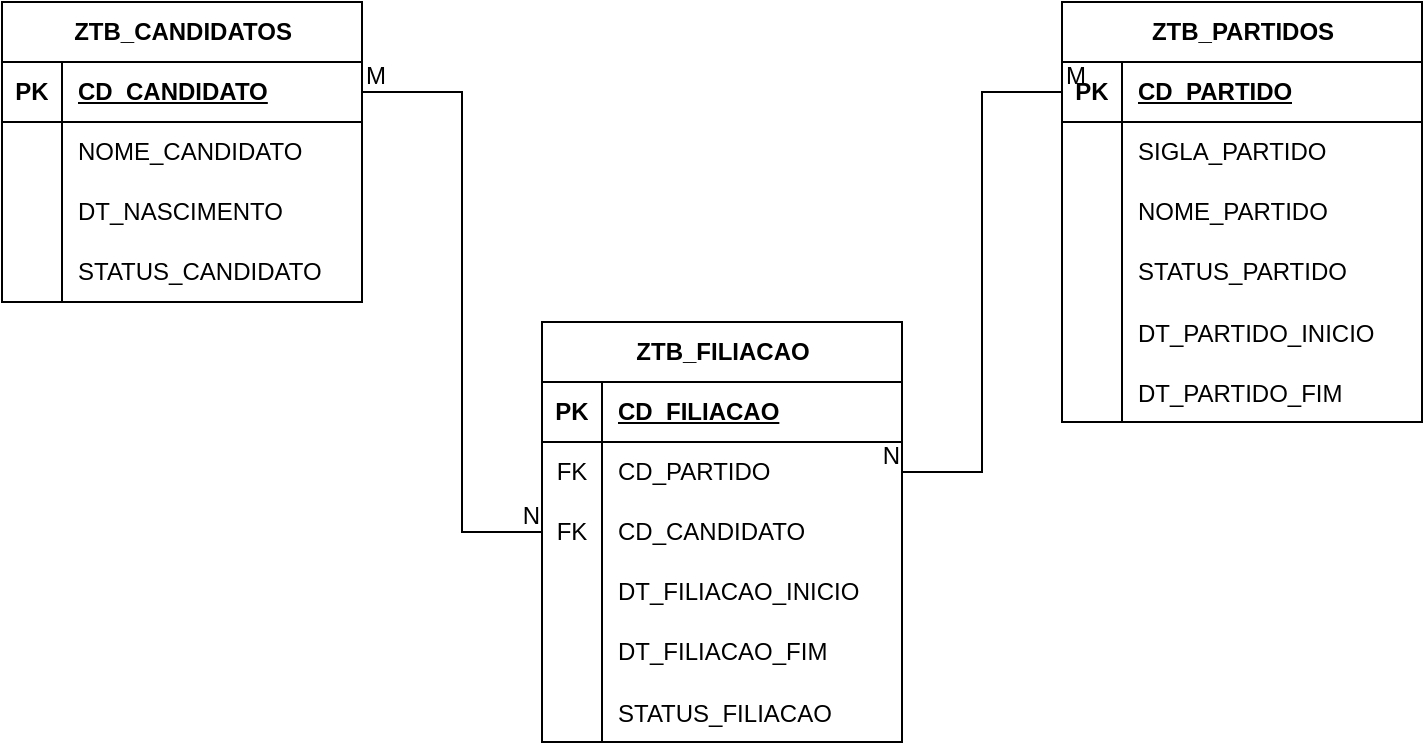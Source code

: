 <mxfile version="27.0.5">
  <diagram name="Página-1" id="LHLdbYDLwKnlRNUfdSUE">
    <mxGraphModel dx="1034" dy="570" grid="1" gridSize="10" guides="1" tooltips="1" connect="1" arrows="1" fold="1" page="1" pageScale="1" pageWidth="827" pageHeight="1169" math="0" shadow="0">
      <root>
        <mxCell id="0" />
        <mxCell id="1" parent="0" />
        <mxCell id="QNLO_LJFm2-wGWJ0qcla-3" value="ZTB_CANDIDATOS" style="shape=table;startSize=30;container=1;collapsible=1;childLayout=tableLayout;fixedRows=1;rowLines=0;fontStyle=1;align=center;resizeLast=1;html=1;" vertex="1" parent="1">
          <mxGeometry x="40" y="80" width="180" height="150" as="geometry" />
        </mxCell>
        <mxCell id="QNLO_LJFm2-wGWJ0qcla-4" value="" style="shape=tableRow;horizontal=0;startSize=0;swimlaneHead=0;swimlaneBody=0;fillColor=none;collapsible=0;dropTarget=0;points=[[0,0.5],[1,0.5]];portConstraint=eastwest;top=0;left=0;right=0;bottom=1;" vertex="1" parent="QNLO_LJFm2-wGWJ0qcla-3">
          <mxGeometry y="30" width="180" height="30" as="geometry" />
        </mxCell>
        <mxCell id="QNLO_LJFm2-wGWJ0qcla-5" value="PK" style="shape=partialRectangle;connectable=0;fillColor=none;top=0;left=0;bottom=0;right=0;fontStyle=1;overflow=hidden;whiteSpace=wrap;html=1;" vertex="1" parent="QNLO_LJFm2-wGWJ0qcla-4">
          <mxGeometry width="30" height="30" as="geometry">
            <mxRectangle width="30" height="30" as="alternateBounds" />
          </mxGeometry>
        </mxCell>
        <mxCell id="QNLO_LJFm2-wGWJ0qcla-6" value="CD_CANDIDATO" style="shape=partialRectangle;connectable=0;fillColor=none;top=0;left=0;bottom=0;right=0;align=left;spacingLeft=6;fontStyle=5;overflow=hidden;whiteSpace=wrap;html=1;" vertex="1" parent="QNLO_LJFm2-wGWJ0qcla-4">
          <mxGeometry x="30" width="150" height="30" as="geometry">
            <mxRectangle width="150" height="30" as="alternateBounds" />
          </mxGeometry>
        </mxCell>
        <mxCell id="QNLO_LJFm2-wGWJ0qcla-7" value="" style="shape=tableRow;horizontal=0;startSize=0;swimlaneHead=0;swimlaneBody=0;fillColor=none;collapsible=0;dropTarget=0;points=[[0,0.5],[1,0.5]];portConstraint=eastwest;top=0;left=0;right=0;bottom=0;" vertex="1" parent="QNLO_LJFm2-wGWJ0qcla-3">
          <mxGeometry y="60" width="180" height="30" as="geometry" />
        </mxCell>
        <mxCell id="QNLO_LJFm2-wGWJ0qcla-8" value="" style="shape=partialRectangle;connectable=0;fillColor=none;top=0;left=0;bottom=0;right=0;editable=1;overflow=hidden;whiteSpace=wrap;html=1;" vertex="1" parent="QNLO_LJFm2-wGWJ0qcla-7">
          <mxGeometry width="30" height="30" as="geometry">
            <mxRectangle width="30" height="30" as="alternateBounds" />
          </mxGeometry>
        </mxCell>
        <mxCell id="QNLO_LJFm2-wGWJ0qcla-9" value="NOME_CANDIDATO" style="shape=partialRectangle;connectable=0;fillColor=none;top=0;left=0;bottom=0;right=0;align=left;spacingLeft=6;overflow=hidden;whiteSpace=wrap;html=1;" vertex="1" parent="QNLO_LJFm2-wGWJ0qcla-7">
          <mxGeometry x="30" width="150" height="30" as="geometry">
            <mxRectangle width="150" height="30" as="alternateBounds" />
          </mxGeometry>
        </mxCell>
        <mxCell id="QNLO_LJFm2-wGWJ0qcla-10" value="" style="shape=tableRow;horizontal=0;startSize=0;swimlaneHead=0;swimlaneBody=0;fillColor=none;collapsible=0;dropTarget=0;points=[[0,0.5],[1,0.5]];portConstraint=eastwest;top=0;left=0;right=0;bottom=0;" vertex="1" parent="QNLO_LJFm2-wGWJ0qcla-3">
          <mxGeometry y="90" width="180" height="30" as="geometry" />
        </mxCell>
        <mxCell id="QNLO_LJFm2-wGWJ0qcla-11" value="" style="shape=partialRectangle;connectable=0;fillColor=none;top=0;left=0;bottom=0;right=0;editable=1;overflow=hidden;whiteSpace=wrap;html=1;" vertex="1" parent="QNLO_LJFm2-wGWJ0qcla-10">
          <mxGeometry width="30" height="30" as="geometry">
            <mxRectangle width="30" height="30" as="alternateBounds" />
          </mxGeometry>
        </mxCell>
        <mxCell id="QNLO_LJFm2-wGWJ0qcla-12" value="DT_NASCIMENTO" style="shape=partialRectangle;connectable=0;fillColor=none;top=0;left=0;bottom=0;right=0;align=left;spacingLeft=6;overflow=hidden;whiteSpace=wrap;html=1;" vertex="1" parent="QNLO_LJFm2-wGWJ0qcla-10">
          <mxGeometry x="30" width="150" height="30" as="geometry">
            <mxRectangle width="150" height="30" as="alternateBounds" />
          </mxGeometry>
        </mxCell>
        <mxCell id="QNLO_LJFm2-wGWJ0qcla-13" value="" style="shape=tableRow;horizontal=0;startSize=0;swimlaneHead=0;swimlaneBody=0;fillColor=none;collapsible=0;dropTarget=0;points=[[0,0.5],[1,0.5]];portConstraint=eastwest;top=0;left=0;right=0;bottom=0;" vertex="1" parent="QNLO_LJFm2-wGWJ0qcla-3">
          <mxGeometry y="120" width="180" height="30" as="geometry" />
        </mxCell>
        <mxCell id="QNLO_LJFm2-wGWJ0qcla-14" value="" style="shape=partialRectangle;connectable=0;fillColor=none;top=0;left=0;bottom=0;right=0;editable=1;overflow=hidden;whiteSpace=wrap;html=1;" vertex="1" parent="QNLO_LJFm2-wGWJ0qcla-13">
          <mxGeometry width="30" height="30" as="geometry">
            <mxRectangle width="30" height="30" as="alternateBounds" />
          </mxGeometry>
        </mxCell>
        <mxCell id="QNLO_LJFm2-wGWJ0qcla-15" value="STATUS_CANDIDATO" style="shape=partialRectangle;connectable=0;fillColor=none;top=0;left=0;bottom=0;right=0;align=left;spacingLeft=6;overflow=hidden;whiteSpace=wrap;html=1;" vertex="1" parent="QNLO_LJFm2-wGWJ0qcla-13">
          <mxGeometry x="30" width="150" height="30" as="geometry">
            <mxRectangle width="150" height="30" as="alternateBounds" />
          </mxGeometry>
        </mxCell>
        <mxCell id="QNLO_LJFm2-wGWJ0qcla-16" value="ZTB_PARTIDOS" style="shape=table;startSize=30;container=1;collapsible=1;childLayout=tableLayout;fixedRows=1;rowLines=0;fontStyle=1;align=center;resizeLast=1;html=1;" vertex="1" parent="1">
          <mxGeometry x="570" y="80" width="180" height="210" as="geometry" />
        </mxCell>
        <mxCell id="QNLO_LJFm2-wGWJ0qcla-17" value="" style="shape=tableRow;horizontal=0;startSize=0;swimlaneHead=0;swimlaneBody=0;fillColor=none;collapsible=0;dropTarget=0;points=[[0,0.5],[1,0.5]];portConstraint=eastwest;top=0;left=0;right=0;bottom=1;" vertex="1" parent="QNLO_LJFm2-wGWJ0qcla-16">
          <mxGeometry y="30" width="180" height="30" as="geometry" />
        </mxCell>
        <mxCell id="QNLO_LJFm2-wGWJ0qcla-18" value="PK" style="shape=partialRectangle;connectable=0;fillColor=none;top=0;left=0;bottom=0;right=0;fontStyle=1;overflow=hidden;whiteSpace=wrap;html=1;" vertex="1" parent="QNLO_LJFm2-wGWJ0qcla-17">
          <mxGeometry width="30" height="30" as="geometry">
            <mxRectangle width="30" height="30" as="alternateBounds" />
          </mxGeometry>
        </mxCell>
        <mxCell id="QNLO_LJFm2-wGWJ0qcla-19" value="CD_PARTIDO" style="shape=partialRectangle;connectable=0;fillColor=none;top=0;left=0;bottom=0;right=0;align=left;spacingLeft=6;fontStyle=5;overflow=hidden;whiteSpace=wrap;html=1;" vertex="1" parent="QNLO_LJFm2-wGWJ0qcla-17">
          <mxGeometry x="30" width="150" height="30" as="geometry">
            <mxRectangle width="150" height="30" as="alternateBounds" />
          </mxGeometry>
        </mxCell>
        <mxCell id="QNLO_LJFm2-wGWJ0qcla-20" value="" style="shape=tableRow;horizontal=0;startSize=0;swimlaneHead=0;swimlaneBody=0;fillColor=none;collapsible=0;dropTarget=0;points=[[0,0.5],[1,0.5]];portConstraint=eastwest;top=0;left=0;right=0;bottom=0;" vertex="1" parent="QNLO_LJFm2-wGWJ0qcla-16">
          <mxGeometry y="60" width="180" height="30" as="geometry" />
        </mxCell>
        <mxCell id="QNLO_LJFm2-wGWJ0qcla-21" value="" style="shape=partialRectangle;connectable=0;fillColor=none;top=0;left=0;bottom=0;right=0;editable=1;overflow=hidden;whiteSpace=wrap;html=1;" vertex="1" parent="QNLO_LJFm2-wGWJ0qcla-20">
          <mxGeometry width="30" height="30" as="geometry">
            <mxRectangle width="30" height="30" as="alternateBounds" />
          </mxGeometry>
        </mxCell>
        <mxCell id="QNLO_LJFm2-wGWJ0qcla-22" value="SIGLA_PARTIDO" style="shape=partialRectangle;connectable=0;fillColor=none;top=0;left=0;bottom=0;right=0;align=left;spacingLeft=6;overflow=hidden;whiteSpace=wrap;html=1;" vertex="1" parent="QNLO_LJFm2-wGWJ0qcla-20">
          <mxGeometry x="30" width="150" height="30" as="geometry">
            <mxRectangle width="150" height="30" as="alternateBounds" />
          </mxGeometry>
        </mxCell>
        <mxCell id="QNLO_LJFm2-wGWJ0qcla-23" value="" style="shape=tableRow;horizontal=0;startSize=0;swimlaneHead=0;swimlaneBody=0;fillColor=none;collapsible=0;dropTarget=0;points=[[0,0.5],[1,0.5]];portConstraint=eastwest;top=0;left=0;right=0;bottom=0;" vertex="1" parent="QNLO_LJFm2-wGWJ0qcla-16">
          <mxGeometry y="90" width="180" height="30" as="geometry" />
        </mxCell>
        <mxCell id="QNLO_LJFm2-wGWJ0qcla-24" value="" style="shape=partialRectangle;connectable=0;fillColor=none;top=0;left=0;bottom=0;right=0;editable=1;overflow=hidden;whiteSpace=wrap;html=1;" vertex="1" parent="QNLO_LJFm2-wGWJ0qcla-23">
          <mxGeometry width="30" height="30" as="geometry">
            <mxRectangle width="30" height="30" as="alternateBounds" />
          </mxGeometry>
        </mxCell>
        <mxCell id="QNLO_LJFm2-wGWJ0qcla-25" value="NOME_PARTIDO" style="shape=partialRectangle;connectable=0;fillColor=none;top=0;left=0;bottom=0;right=0;align=left;spacingLeft=6;overflow=hidden;whiteSpace=wrap;html=1;" vertex="1" parent="QNLO_LJFm2-wGWJ0qcla-23">
          <mxGeometry x="30" width="150" height="30" as="geometry">
            <mxRectangle width="150" height="30" as="alternateBounds" />
          </mxGeometry>
        </mxCell>
        <mxCell id="QNLO_LJFm2-wGWJ0qcla-26" value="" style="shape=tableRow;horizontal=0;startSize=0;swimlaneHead=0;swimlaneBody=0;fillColor=none;collapsible=0;dropTarget=0;points=[[0,0.5],[1,0.5]];portConstraint=eastwest;top=0;left=0;right=0;bottom=0;" vertex="1" parent="QNLO_LJFm2-wGWJ0qcla-16">
          <mxGeometry y="120" width="180" height="30" as="geometry" />
        </mxCell>
        <mxCell id="QNLO_LJFm2-wGWJ0qcla-27" value="" style="shape=partialRectangle;connectable=0;fillColor=none;top=0;left=0;bottom=0;right=0;editable=1;overflow=hidden;whiteSpace=wrap;html=1;" vertex="1" parent="QNLO_LJFm2-wGWJ0qcla-26">
          <mxGeometry width="30" height="30" as="geometry">
            <mxRectangle width="30" height="30" as="alternateBounds" />
          </mxGeometry>
        </mxCell>
        <mxCell id="QNLO_LJFm2-wGWJ0qcla-28" value="STATUS_PARTIDO" style="shape=partialRectangle;connectable=0;fillColor=none;top=0;left=0;bottom=0;right=0;align=left;spacingLeft=6;overflow=hidden;whiteSpace=wrap;html=1;" vertex="1" parent="QNLO_LJFm2-wGWJ0qcla-26">
          <mxGeometry x="30" width="150" height="30" as="geometry">
            <mxRectangle width="150" height="30" as="alternateBounds" />
          </mxGeometry>
        </mxCell>
        <mxCell id="QNLO_LJFm2-wGWJ0qcla-32" value="" style="shape=tableRow;horizontal=0;startSize=0;swimlaneHead=0;swimlaneBody=0;fillColor=none;collapsible=0;dropTarget=0;points=[[0,0.5],[1,0.5]];portConstraint=eastwest;top=0;left=0;right=0;bottom=0;" vertex="1" parent="QNLO_LJFm2-wGWJ0qcla-16">
          <mxGeometry y="150" width="180" height="30" as="geometry" />
        </mxCell>
        <mxCell id="QNLO_LJFm2-wGWJ0qcla-33" value="" style="shape=partialRectangle;connectable=0;fillColor=none;top=0;left=0;bottom=0;right=0;editable=1;overflow=hidden;" vertex="1" parent="QNLO_LJFm2-wGWJ0qcla-32">
          <mxGeometry width="30" height="30" as="geometry">
            <mxRectangle width="30" height="30" as="alternateBounds" />
          </mxGeometry>
        </mxCell>
        <mxCell id="QNLO_LJFm2-wGWJ0qcla-34" value="DT_PARTIDO_INICIO" style="shape=partialRectangle;connectable=0;fillColor=none;top=0;left=0;bottom=0;right=0;align=left;spacingLeft=6;overflow=hidden;" vertex="1" parent="QNLO_LJFm2-wGWJ0qcla-32">
          <mxGeometry x="30" width="150" height="30" as="geometry">
            <mxRectangle width="150" height="30" as="alternateBounds" />
          </mxGeometry>
        </mxCell>
        <mxCell id="QNLO_LJFm2-wGWJ0qcla-36" value="" style="shape=tableRow;horizontal=0;startSize=0;swimlaneHead=0;swimlaneBody=0;fillColor=none;collapsible=0;dropTarget=0;points=[[0,0.5],[1,0.5]];portConstraint=eastwest;top=0;left=0;right=0;bottom=0;" vertex="1" parent="QNLO_LJFm2-wGWJ0qcla-16">
          <mxGeometry y="180" width="180" height="30" as="geometry" />
        </mxCell>
        <mxCell id="QNLO_LJFm2-wGWJ0qcla-37" value="" style="shape=partialRectangle;connectable=0;fillColor=none;top=0;left=0;bottom=0;right=0;editable=1;overflow=hidden;" vertex="1" parent="QNLO_LJFm2-wGWJ0qcla-36">
          <mxGeometry width="30" height="30" as="geometry">
            <mxRectangle width="30" height="30" as="alternateBounds" />
          </mxGeometry>
        </mxCell>
        <mxCell id="QNLO_LJFm2-wGWJ0qcla-38" value="DT_PARTIDO_FIM" style="shape=partialRectangle;connectable=0;fillColor=none;top=0;left=0;bottom=0;right=0;align=left;spacingLeft=6;overflow=hidden;" vertex="1" parent="QNLO_LJFm2-wGWJ0qcla-36">
          <mxGeometry x="30" width="150" height="30" as="geometry">
            <mxRectangle width="150" height="30" as="alternateBounds" />
          </mxGeometry>
        </mxCell>
        <mxCell id="QNLO_LJFm2-wGWJ0qcla-39" value="ZTB_FILIACAO" style="shape=table;startSize=30;container=1;collapsible=1;childLayout=tableLayout;fixedRows=1;rowLines=0;fontStyle=1;align=center;resizeLast=1;html=1;" vertex="1" parent="1">
          <mxGeometry x="310" y="240" width="180" height="210" as="geometry" />
        </mxCell>
        <mxCell id="QNLO_LJFm2-wGWJ0qcla-40" value="" style="shape=tableRow;horizontal=0;startSize=0;swimlaneHead=0;swimlaneBody=0;fillColor=none;collapsible=0;dropTarget=0;points=[[0,0.5],[1,0.5]];portConstraint=eastwest;top=0;left=0;right=0;bottom=1;" vertex="1" parent="QNLO_LJFm2-wGWJ0qcla-39">
          <mxGeometry y="30" width="180" height="30" as="geometry" />
        </mxCell>
        <mxCell id="QNLO_LJFm2-wGWJ0qcla-41" value="PK" style="shape=partialRectangle;connectable=0;fillColor=none;top=0;left=0;bottom=0;right=0;fontStyle=1;overflow=hidden;whiteSpace=wrap;html=1;" vertex="1" parent="QNLO_LJFm2-wGWJ0qcla-40">
          <mxGeometry width="30" height="30" as="geometry">
            <mxRectangle width="30" height="30" as="alternateBounds" />
          </mxGeometry>
        </mxCell>
        <mxCell id="QNLO_LJFm2-wGWJ0qcla-42" value="CD_FILIACAO" style="shape=partialRectangle;connectable=0;fillColor=none;top=0;left=0;bottom=0;right=0;align=left;spacingLeft=6;fontStyle=5;overflow=hidden;whiteSpace=wrap;html=1;" vertex="1" parent="QNLO_LJFm2-wGWJ0qcla-40">
          <mxGeometry x="30" width="150" height="30" as="geometry">
            <mxRectangle width="150" height="30" as="alternateBounds" />
          </mxGeometry>
        </mxCell>
        <mxCell id="QNLO_LJFm2-wGWJ0qcla-57" value="" style="shape=tableRow;horizontal=0;startSize=0;swimlaneHead=0;swimlaneBody=0;fillColor=none;collapsible=0;dropTarget=0;points=[[0,0.5],[1,0.5]];portConstraint=eastwest;top=0;left=0;right=0;bottom=0;" vertex="1" parent="QNLO_LJFm2-wGWJ0qcla-39">
          <mxGeometry y="60" width="180" height="30" as="geometry" />
        </mxCell>
        <mxCell id="QNLO_LJFm2-wGWJ0qcla-58" value="FK" style="shape=partialRectangle;connectable=0;fillColor=none;top=0;left=0;bottom=0;right=0;fontStyle=0;overflow=hidden;whiteSpace=wrap;html=1;" vertex="1" parent="QNLO_LJFm2-wGWJ0qcla-57">
          <mxGeometry width="30" height="30" as="geometry">
            <mxRectangle width="30" height="30" as="alternateBounds" />
          </mxGeometry>
        </mxCell>
        <mxCell id="QNLO_LJFm2-wGWJ0qcla-59" value="CD_PARTIDO" style="shape=partialRectangle;connectable=0;fillColor=none;top=0;left=0;bottom=0;right=0;align=left;spacingLeft=6;fontStyle=0;overflow=hidden;whiteSpace=wrap;html=1;" vertex="1" parent="QNLO_LJFm2-wGWJ0qcla-57">
          <mxGeometry x="30" width="150" height="30" as="geometry">
            <mxRectangle width="150" height="30" as="alternateBounds" />
          </mxGeometry>
        </mxCell>
        <mxCell id="QNLO_LJFm2-wGWJ0qcla-60" value="" style="shape=tableRow;horizontal=0;startSize=0;swimlaneHead=0;swimlaneBody=0;fillColor=none;collapsible=0;dropTarget=0;points=[[0,0.5],[1,0.5]];portConstraint=eastwest;top=0;left=0;right=0;bottom=0;" vertex="1" parent="QNLO_LJFm2-wGWJ0qcla-39">
          <mxGeometry y="90" width="180" height="30" as="geometry" />
        </mxCell>
        <mxCell id="QNLO_LJFm2-wGWJ0qcla-61" value="FK" style="shape=partialRectangle;connectable=0;fillColor=none;top=0;left=0;bottom=0;right=0;fontStyle=0;overflow=hidden;whiteSpace=wrap;html=1;" vertex="1" parent="QNLO_LJFm2-wGWJ0qcla-60">
          <mxGeometry width="30" height="30" as="geometry">
            <mxRectangle width="30" height="30" as="alternateBounds" />
          </mxGeometry>
        </mxCell>
        <mxCell id="QNLO_LJFm2-wGWJ0qcla-62" value="CD_CANDIDATO" style="shape=partialRectangle;connectable=0;fillColor=none;top=0;left=0;bottom=0;right=0;align=left;spacingLeft=6;fontStyle=0;overflow=hidden;whiteSpace=wrap;html=1;" vertex="1" parent="QNLO_LJFm2-wGWJ0qcla-60">
          <mxGeometry x="30" width="150" height="30" as="geometry">
            <mxRectangle width="150" height="30" as="alternateBounds" />
          </mxGeometry>
        </mxCell>
        <mxCell id="QNLO_LJFm2-wGWJ0qcla-46" value="" style="shape=tableRow;horizontal=0;startSize=0;swimlaneHead=0;swimlaneBody=0;fillColor=none;collapsible=0;dropTarget=0;points=[[0,0.5],[1,0.5]];portConstraint=eastwest;top=0;left=0;right=0;bottom=0;" vertex="1" parent="QNLO_LJFm2-wGWJ0qcla-39">
          <mxGeometry y="120" width="180" height="30" as="geometry" />
        </mxCell>
        <mxCell id="QNLO_LJFm2-wGWJ0qcla-47" value="" style="shape=partialRectangle;connectable=0;fillColor=none;top=0;left=0;bottom=0;right=0;editable=1;overflow=hidden;whiteSpace=wrap;html=1;" vertex="1" parent="QNLO_LJFm2-wGWJ0qcla-46">
          <mxGeometry width="30" height="30" as="geometry">
            <mxRectangle width="30" height="30" as="alternateBounds" />
          </mxGeometry>
        </mxCell>
        <mxCell id="QNLO_LJFm2-wGWJ0qcla-48" value="DT_FILIACAO_INICIO" style="shape=partialRectangle;connectable=0;fillColor=none;top=0;left=0;bottom=0;right=0;align=left;spacingLeft=6;overflow=hidden;whiteSpace=wrap;html=1;" vertex="1" parent="QNLO_LJFm2-wGWJ0qcla-46">
          <mxGeometry x="30" width="150" height="30" as="geometry">
            <mxRectangle width="150" height="30" as="alternateBounds" />
          </mxGeometry>
        </mxCell>
        <mxCell id="QNLO_LJFm2-wGWJ0qcla-49" value="" style="shape=tableRow;horizontal=0;startSize=0;swimlaneHead=0;swimlaneBody=0;fillColor=none;collapsible=0;dropTarget=0;points=[[0,0.5],[1,0.5]];portConstraint=eastwest;top=0;left=0;right=0;bottom=0;" vertex="1" parent="QNLO_LJFm2-wGWJ0qcla-39">
          <mxGeometry y="150" width="180" height="30" as="geometry" />
        </mxCell>
        <mxCell id="QNLO_LJFm2-wGWJ0qcla-50" value="" style="shape=partialRectangle;connectable=0;fillColor=none;top=0;left=0;bottom=0;right=0;editable=1;overflow=hidden;whiteSpace=wrap;html=1;" vertex="1" parent="QNLO_LJFm2-wGWJ0qcla-49">
          <mxGeometry width="30" height="30" as="geometry">
            <mxRectangle width="30" height="30" as="alternateBounds" />
          </mxGeometry>
        </mxCell>
        <mxCell id="QNLO_LJFm2-wGWJ0qcla-51" value="DT_FILIACAO_FIM" style="shape=partialRectangle;connectable=0;fillColor=none;top=0;left=0;bottom=0;right=0;align=left;spacingLeft=6;overflow=hidden;whiteSpace=wrap;html=1;" vertex="1" parent="QNLO_LJFm2-wGWJ0qcla-49">
          <mxGeometry x="30" width="150" height="30" as="geometry">
            <mxRectangle width="150" height="30" as="alternateBounds" />
          </mxGeometry>
        </mxCell>
        <mxCell id="QNLO_LJFm2-wGWJ0qcla-67" value="" style="shape=tableRow;horizontal=0;startSize=0;swimlaneHead=0;swimlaneBody=0;fillColor=none;collapsible=0;dropTarget=0;points=[[0,0.5],[1,0.5]];portConstraint=eastwest;top=0;left=0;right=0;bottom=0;" vertex="1" parent="QNLO_LJFm2-wGWJ0qcla-39">
          <mxGeometry y="180" width="180" height="30" as="geometry" />
        </mxCell>
        <mxCell id="QNLO_LJFm2-wGWJ0qcla-68" value="" style="shape=partialRectangle;connectable=0;fillColor=none;top=0;left=0;bottom=0;right=0;editable=1;overflow=hidden;" vertex="1" parent="QNLO_LJFm2-wGWJ0qcla-67">
          <mxGeometry width="30" height="30" as="geometry">
            <mxRectangle width="30" height="30" as="alternateBounds" />
          </mxGeometry>
        </mxCell>
        <mxCell id="QNLO_LJFm2-wGWJ0qcla-69" value="STATUS_FILIACAO" style="shape=partialRectangle;connectable=0;fillColor=none;top=0;left=0;bottom=0;right=0;align=left;spacingLeft=6;overflow=hidden;" vertex="1" parent="QNLO_LJFm2-wGWJ0qcla-67">
          <mxGeometry x="30" width="150" height="30" as="geometry">
            <mxRectangle width="150" height="30" as="alternateBounds" />
          </mxGeometry>
        </mxCell>
        <mxCell id="QNLO_LJFm2-wGWJ0qcla-70" value="" style="endArrow=none;html=1;rounded=0;exitX=1;exitY=0.5;exitDx=0;exitDy=0;entryX=0;entryY=0.5;entryDx=0;entryDy=0;" edge="1" parent="1" source="QNLO_LJFm2-wGWJ0qcla-4" target="QNLO_LJFm2-wGWJ0qcla-60">
          <mxGeometry relative="1" as="geometry">
            <mxPoint x="70" y="292.75" as="sourcePoint" />
            <mxPoint x="225.946" y="460" as="targetPoint" />
            <Array as="points">
              <mxPoint x="270" y="125" />
              <mxPoint x="270" y="345" />
            </Array>
          </mxGeometry>
        </mxCell>
        <mxCell id="QNLO_LJFm2-wGWJ0qcla-71" value="M" style="resizable=0;html=1;whiteSpace=wrap;align=left;verticalAlign=bottom;" connectable="0" vertex="1" parent="QNLO_LJFm2-wGWJ0qcla-70">
          <mxGeometry x="-1" relative="1" as="geometry" />
        </mxCell>
        <mxCell id="QNLO_LJFm2-wGWJ0qcla-72" value="N" style="resizable=0;html=1;whiteSpace=wrap;align=right;verticalAlign=bottom;" connectable="0" vertex="1" parent="QNLO_LJFm2-wGWJ0qcla-70">
          <mxGeometry x="1" relative="1" as="geometry" />
        </mxCell>
        <mxCell id="QNLO_LJFm2-wGWJ0qcla-73" value="" style="endArrow=none;html=1;rounded=0;exitX=0;exitY=0.5;exitDx=0;exitDy=0;entryX=1;entryY=0.5;entryDx=0;entryDy=0;" edge="1" parent="1" source="QNLO_LJFm2-wGWJ0qcla-17" target="QNLO_LJFm2-wGWJ0qcla-57">
          <mxGeometry relative="1" as="geometry">
            <mxPoint x="380" y="140" as="sourcePoint" />
            <mxPoint x="540" y="140" as="targetPoint" />
            <Array as="points">
              <mxPoint x="530" y="125" />
              <mxPoint x="530" y="315" />
            </Array>
          </mxGeometry>
        </mxCell>
        <mxCell id="QNLO_LJFm2-wGWJ0qcla-74" value="M" style="resizable=0;html=1;whiteSpace=wrap;align=left;verticalAlign=bottom;" connectable="0" vertex="1" parent="QNLO_LJFm2-wGWJ0qcla-73">
          <mxGeometry x="-1" relative="1" as="geometry" />
        </mxCell>
        <mxCell id="QNLO_LJFm2-wGWJ0qcla-75" value="N" style="resizable=0;html=1;whiteSpace=wrap;align=right;verticalAlign=bottom;" connectable="0" vertex="1" parent="QNLO_LJFm2-wGWJ0qcla-73">
          <mxGeometry x="1" relative="1" as="geometry" />
        </mxCell>
      </root>
    </mxGraphModel>
  </diagram>
</mxfile>
